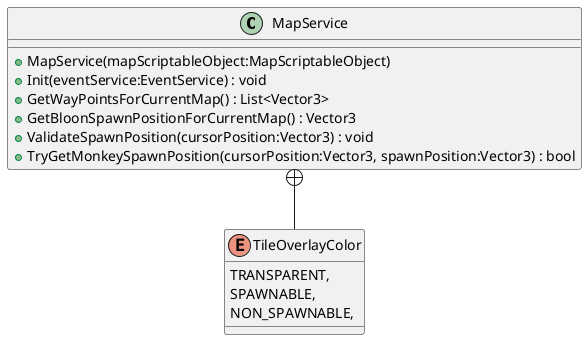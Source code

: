@startuml
class MapService {
    + MapService(mapScriptableObject:MapScriptableObject)
    + Init(eventService:EventService) : void
    + GetWayPointsForCurrentMap() : List<Vector3>
    + GetBloonSpawnPositionForCurrentMap() : Vector3
    + ValidateSpawnPosition(cursorPosition:Vector3) : void
    + TryGetMonkeySpawnPosition(cursorPosition:Vector3, spawnPosition:Vector3) : bool
}
enum TileOverlayColor {
    TRANSPARENT,
    SPAWNABLE,
    NON_SPAWNABLE,
}
MapService +-- TileOverlayColor
@enduml
